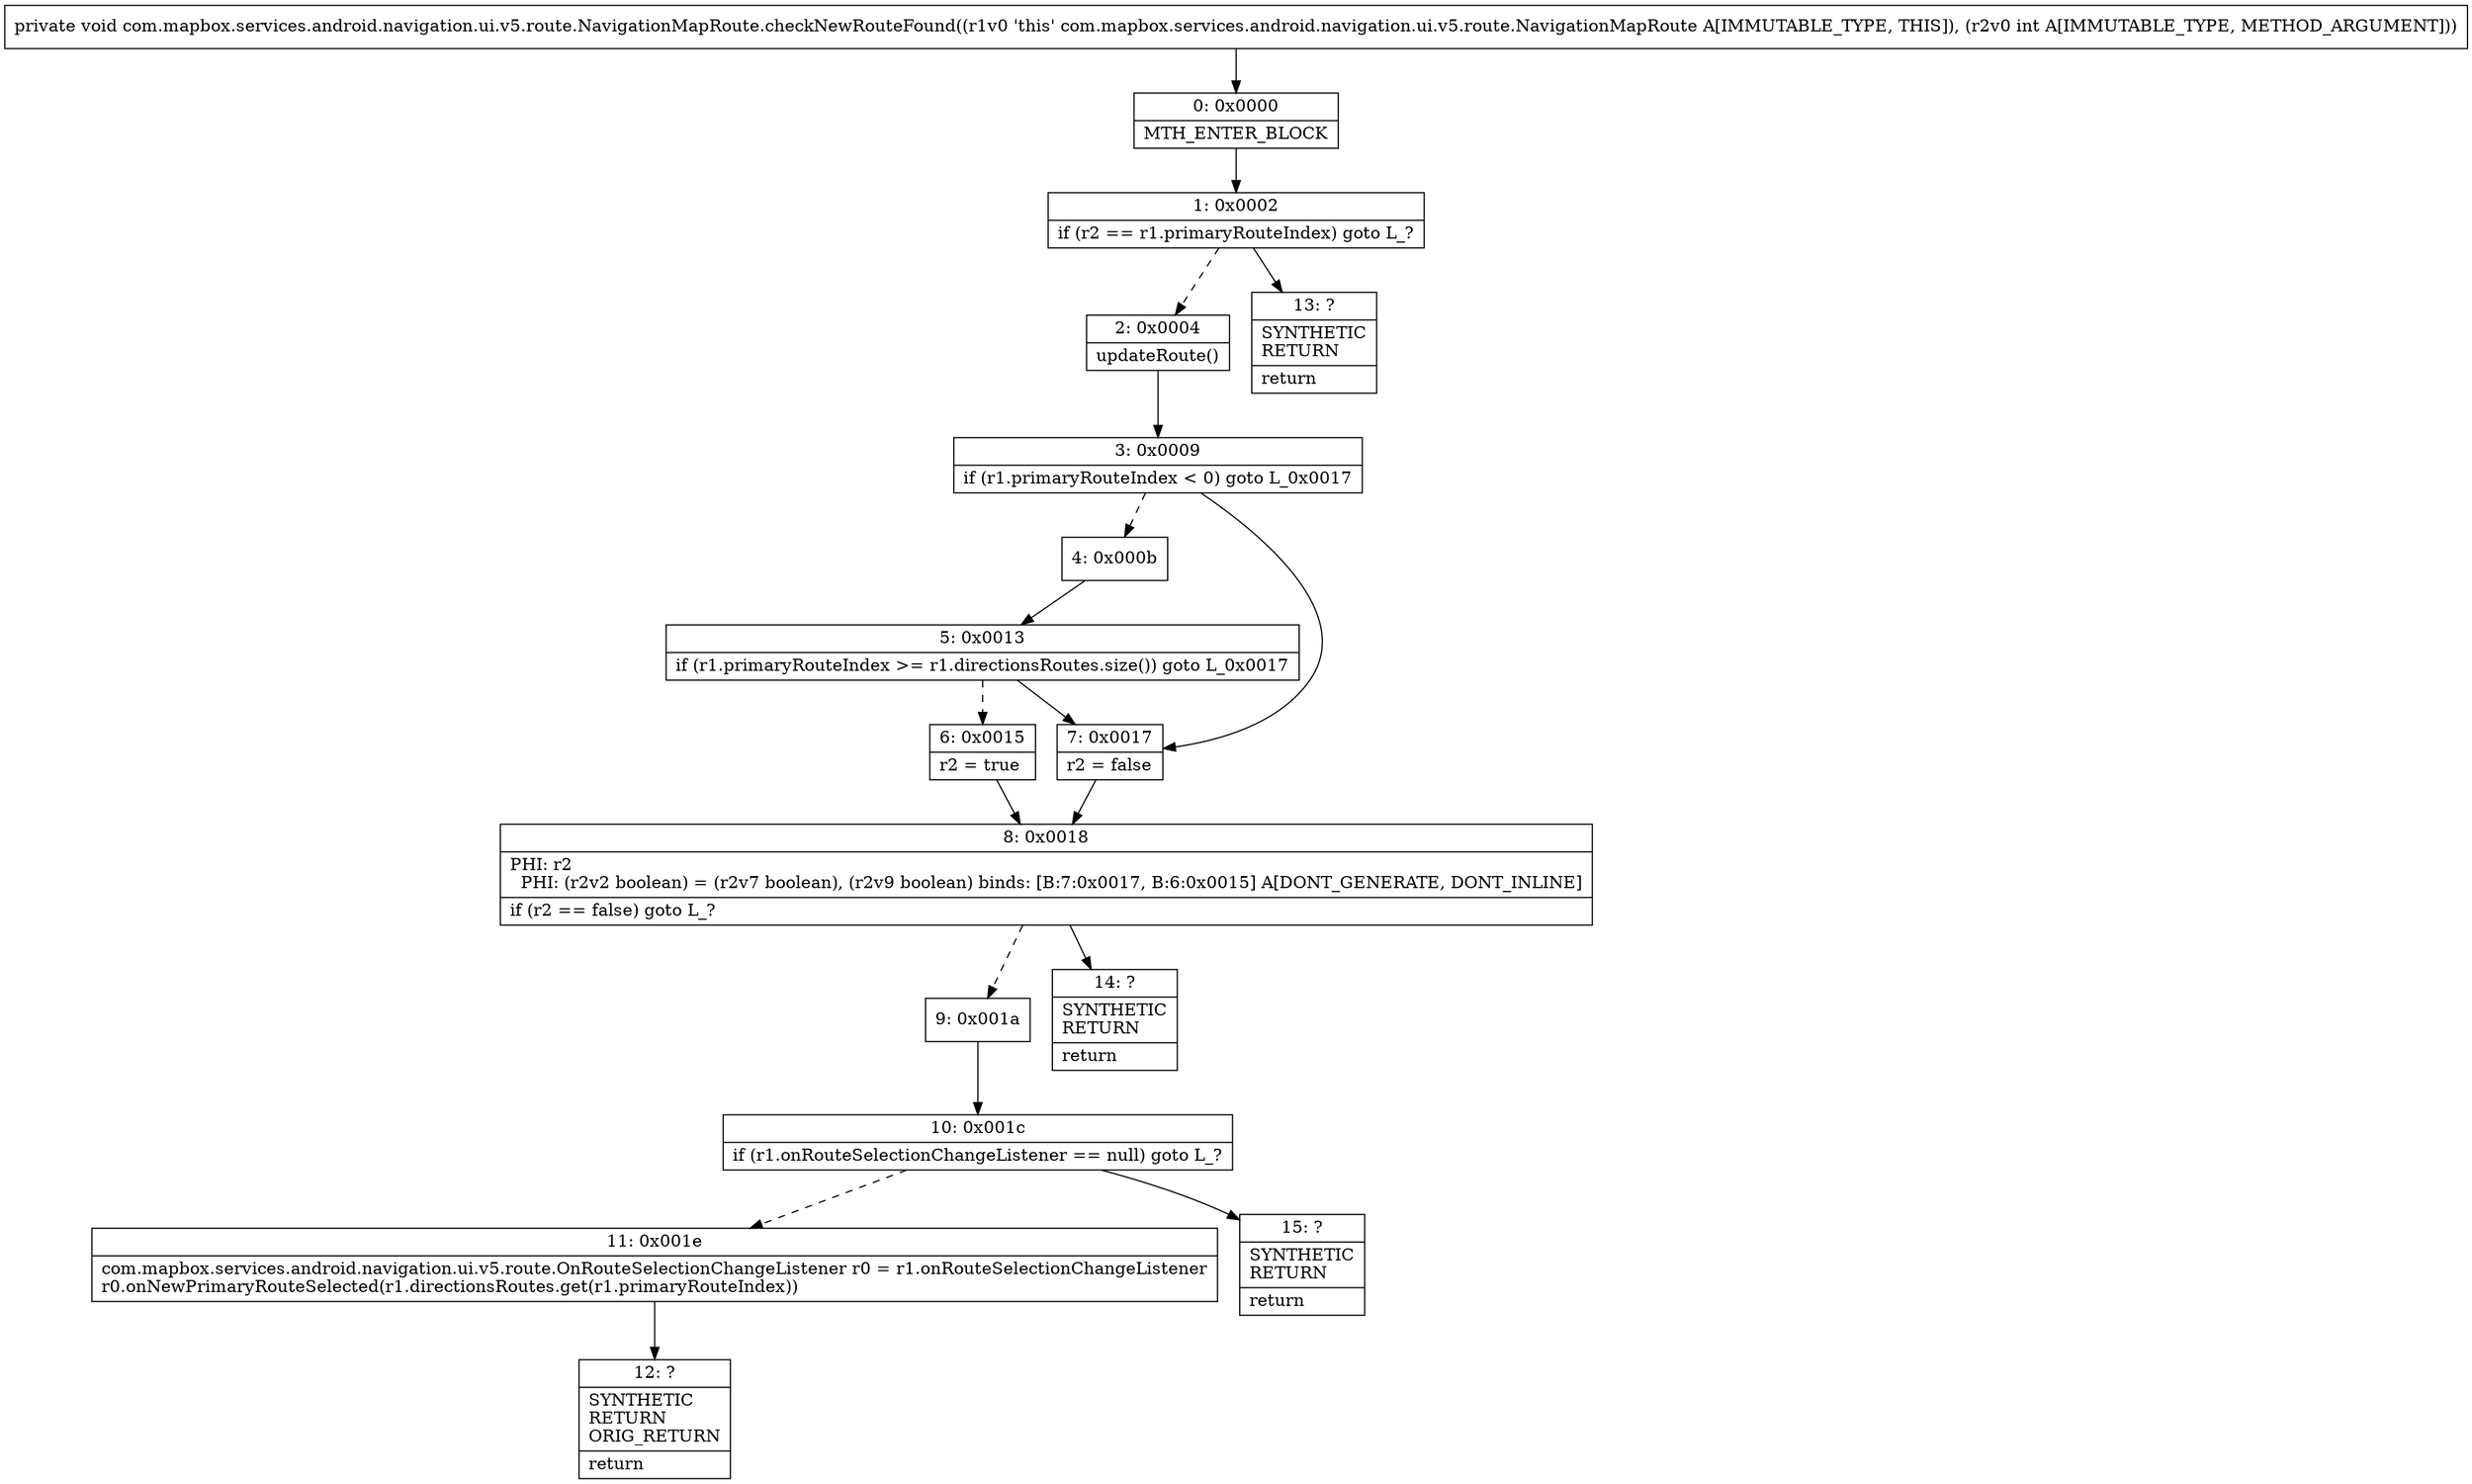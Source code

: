 digraph "CFG forcom.mapbox.services.android.navigation.ui.v5.route.NavigationMapRoute.checkNewRouteFound(I)V" {
Node_0 [shape=record,label="{0\:\ 0x0000|MTH_ENTER_BLOCK\l}"];
Node_1 [shape=record,label="{1\:\ 0x0002|if (r2 == r1.primaryRouteIndex) goto L_?\l}"];
Node_2 [shape=record,label="{2\:\ 0x0004|updateRoute()\l}"];
Node_3 [shape=record,label="{3\:\ 0x0009|if (r1.primaryRouteIndex \< 0) goto L_0x0017\l}"];
Node_4 [shape=record,label="{4\:\ 0x000b}"];
Node_5 [shape=record,label="{5\:\ 0x0013|if (r1.primaryRouteIndex \>= r1.directionsRoutes.size()) goto L_0x0017\l}"];
Node_6 [shape=record,label="{6\:\ 0x0015|r2 = true\l}"];
Node_7 [shape=record,label="{7\:\ 0x0017|r2 = false\l}"];
Node_8 [shape=record,label="{8\:\ 0x0018|PHI: r2 \l  PHI: (r2v2 boolean) = (r2v7 boolean), (r2v9 boolean) binds: [B:7:0x0017, B:6:0x0015] A[DONT_GENERATE, DONT_INLINE]\l|if (r2 == false) goto L_?\l}"];
Node_9 [shape=record,label="{9\:\ 0x001a}"];
Node_10 [shape=record,label="{10\:\ 0x001c|if (r1.onRouteSelectionChangeListener == null) goto L_?\l}"];
Node_11 [shape=record,label="{11\:\ 0x001e|com.mapbox.services.android.navigation.ui.v5.route.OnRouteSelectionChangeListener r0 = r1.onRouteSelectionChangeListener\lr0.onNewPrimaryRouteSelected(r1.directionsRoutes.get(r1.primaryRouteIndex))\l}"];
Node_12 [shape=record,label="{12\:\ ?|SYNTHETIC\lRETURN\lORIG_RETURN\l|return\l}"];
Node_13 [shape=record,label="{13\:\ ?|SYNTHETIC\lRETURN\l|return\l}"];
Node_14 [shape=record,label="{14\:\ ?|SYNTHETIC\lRETURN\l|return\l}"];
Node_15 [shape=record,label="{15\:\ ?|SYNTHETIC\lRETURN\l|return\l}"];
MethodNode[shape=record,label="{private void com.mapbox.services.android.navigation.ui.v5.route.NavigationMapRoute.checkNewRouteFound((r1v0 'this' com.mapbox.services.android.navigation.ui.v5.route.NavigationMapRoute A[IMMUTABLE_TYPE, THIS]), (r2v0 int A[IMMUTABLE_TYPE, METHOD_ARGUMENT])) }"];
MethodNode -> Node_0;
Node_0 -> Node_1;
Node_1 -> Node_2[style=dashed];
Node_1 -> Node_13;
Node_2 -> Node_3;
Node_3 -> Node_4[style=dashed];
Node_3 -> Node_7;
Node_4 -> Node_5;
Node_5 -> Node_6[style=dashed];
Node_5 -> Node_7;
Node_6 -> Node_8;
Node_7 -> Node_8;
Node_8 -> Node_9[style=dashed];
Node_8 -> Node_14;
Node_9 -> Node_10;
Node_10 -> Node_11[style=dashed];
Node_10 -> Node_15;
Node_11 -> Node_12;
}

